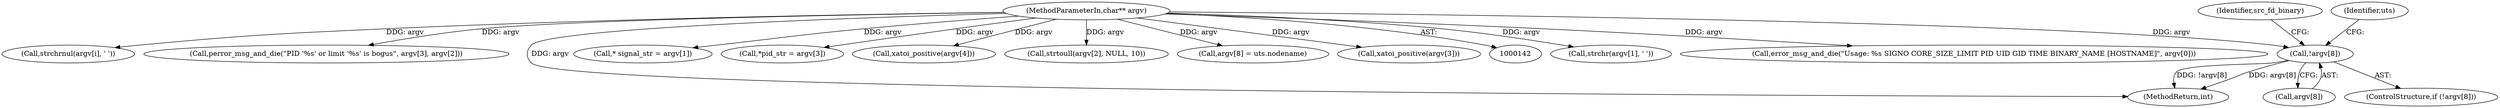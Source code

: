 digraph "0_abrt_4f2c1ddd3e3b81d2d5146b883115371f1cada9f9@array" {
"1000346" [label="(Call,!argv[8])"];
"1000144" [label="(MethodParameterIn,char** argv)"];
"1000177" [label="(Call,strchr(argv[1], ' '))"];
"1000171" [label="(Call,error_msg_and_die(\"Usage: %s SIGNO CORE_SIZE_LIMIT PID UID GID TIME BINARY_NAME [HOSTNAME]\", argv[0]))"];
"1000196" [label="(Call,strchrnul(argv[i], ' '))"];
"1000144" [label="(MethodParameterIn,char** argv)"];
"1000321" [label="(Call,perror_msg_and_die(\"PID '%s' or limit '%s' is bogus\", argv[3], argv[2]))"];
"1001180" [label="(MethodReturn,int)"];
"1000257" [label="(Call,* signal_str = argv[1])"];
"1000295" [label="(Call,*pid_str = argv[3])"];
"1000310" [label="(Call,xatoi_positive(argv[4]))"];
"1000346" [label="(Call,!argv[8])"];
"1000347" [label="(Call,argv[8])"];
"1000270" [label="(Call,strtoull(argv[2], NULL, 10))"];
"1000364" [label="(Identifier,src_fd_binary)"];
"1000354" [label="(Call,argv[8] = uts.nodename)"];
"1000303" [label="(Call,xatoi_positive(argv[3]))"];
"1000353" [label="(Identifier,uts)"];
"1000345" [label="(ControlStructure,if (!argv[8]))"];
"1000346" -> "1000345"  [label="AST: "];
"1000346" -> "1000347"  [label="CFG: "];
"1000347" -> "1000346"  [label="AST: "];
"1000353" -> "1000346"  [label="CFG: "];
"1000364" -> "1000346"  [label="CFG: "];
"1000346" -> "1001180"  [label="DDG: argv[8]"];
"1000346" -> "1001180"  [label="DDG: !argv[8]"];
"1000144" -> "1000346"  [label="DDG: argv"];
"1000144" -> "1000142"  [label="AST: "];
"1000144" -> "1001180"  [label="DDG: argv"];
"1000144" -> "1000171"  [label="DDG: argv"];
"1000144" -> "1000177"  [label="DDG: argv"];
"1000144" -> "1000196"  [label="DDG: argv"];
"1000144" -> "1000257"  [label="DDG: argv"];
"1000144" -> "1000270"  [label="DDG: argv"];
"1000144" -> "1000295"  [label="DDG: argv"];
"1000144" -> "1000303"  [label="DDG: argv"];
"1000144" -> "1000310"  [label="DDG: argv"];
"1000144" -> "1000321"  [label="DDG: argv"];
"1000144" -> "1000354"  [label="DDG: argv"];
}
